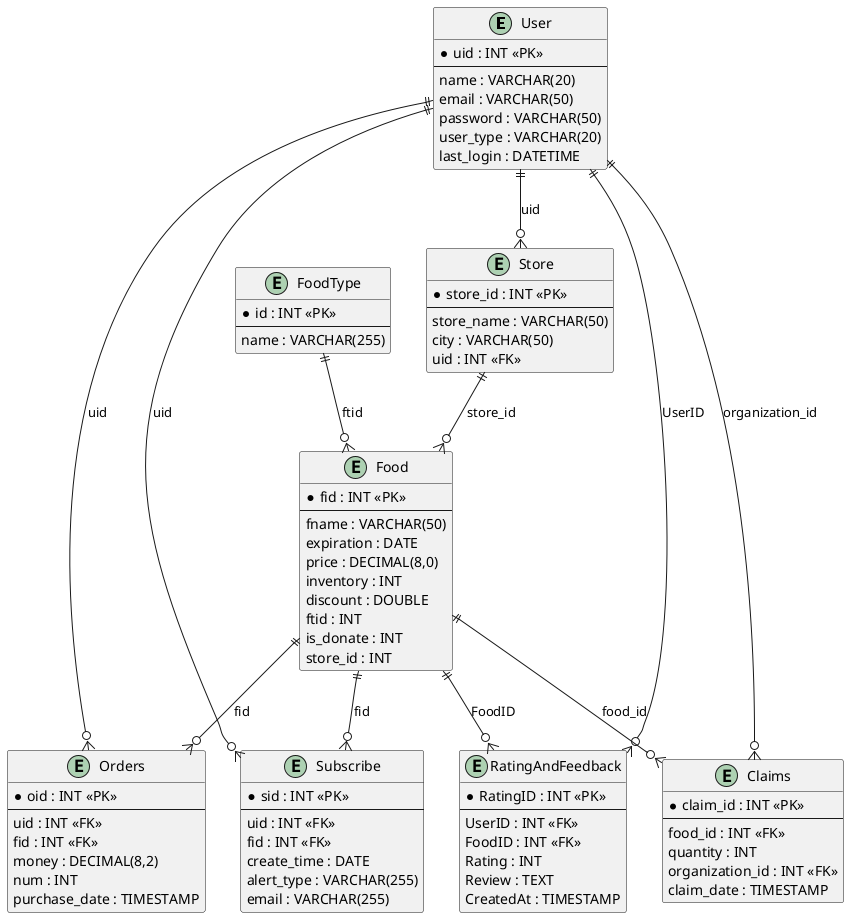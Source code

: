 @startuml
entity "User" as user {
  * uid : INT <<PK>>
  --
  name : VARCHAR(20)
  email : VARCHAR(50)
  password : VARCHAR(50)
  user_type : VARCHAR(20)
  last_login : DATETIME
}

entity "Food" as food {
  * fid : INT <<PK>>
  --
  fname : VARCHAR(50)
  expiration : DATE
  price : DECIMAL(8,0)
  inventory : INT
  discount : DOUBLE
  ftid : INT
  is_donate : INT
  store_id : INT
}

entity "FoodType" as food_type {
  * id : INT <<PK>>
  --
  name : VARCHAR(255)
}

entity "Orders" as orders {
  * oid : INT <<PK>>
  --
  uid : INT <<FK>>
  fid : INT <<FK>>
  money : DECIMAL(8,2)
  num : INT
  purchase_date : TIMESTAMP
}

entity "Store" as store {
  * store_id : INT <<PK>>
  --
  store_name : VARCHAR(50)
  city : VARCHAR(50)
  uid : INT <<FK>>
}

entity "Subscribe" as subscribe {
  * sid : INT <<PK>>
  --
  uid : INT <<FK>>
  fid : INT <<FK>>
  create_time : DATE
  alert_type : VARCHAR(255)
  email : VARCHAR(255)
}

entity "RatingAndFeedback" as rating_and_feedback {
  * RatingID : INT <<PK>>
  --
  UserID : INT <<FK>>
  FoodID : INT <<FK>>
  Rating : INT
  Review : TEXT
  CreatedAt : TIMESTAMP
}

entity "Claims" as claims {
  * claim_id : INT <<PK>>
  --
  food_id : INT <<FK>>
  quantity : INT
  organization_id : INT <<FK>>
  claim_date : TIMESTAMP
}

user ||--o{ orders : "uid"
food ||--o{ orders : "fid"
user ||--o{ subscribe : "uid"
food ||--o{ subscribe : "fid"
user ||--o{ rating_and_feedback : "UserID"
food ||--o{ rating_and_feedback : "FoodID"
user ||--o{ claims : "organization_id"
food ||--o{ claims : "food_id"
food_type ||--o{ food : "ftid"
store ||--o{ food : "store_id"
user ||--o{ store : "uid"

@enduml

